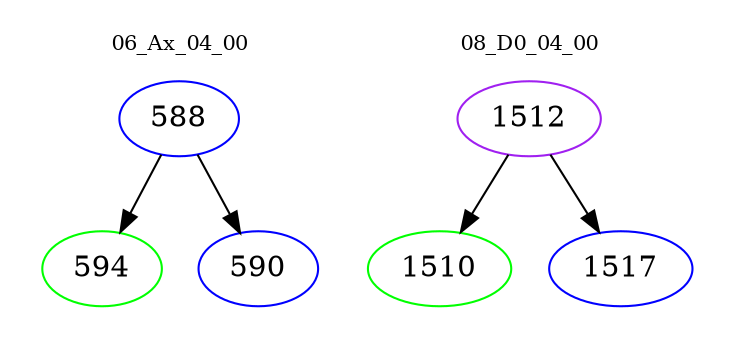 digraph{
subgraph cluster_0 {
color = white
label = "06_Ax_04_00";
fontsize=10;
T0_588 [label="588", color="blue"]
T0_588 -> T0_594 [color="black"]
T0_594 [label="594", color="green"]
T0_588 -> T0_590 [color="black"]
T0_590 [label="590", color="blue"]
}
subgraph cluster_1 {
color = white
label = "08_D0_04_00";
fontsize=10;
T1_1512 [label="1512", color="purple"]
T1_1512 -> T1_1510 [color="black"]
T1_1510 [label="1510", color="green"]
T1_1512 -> T1_1517 [color="black"]
T1_1517 [label="1517", color="blue"]
}
}
